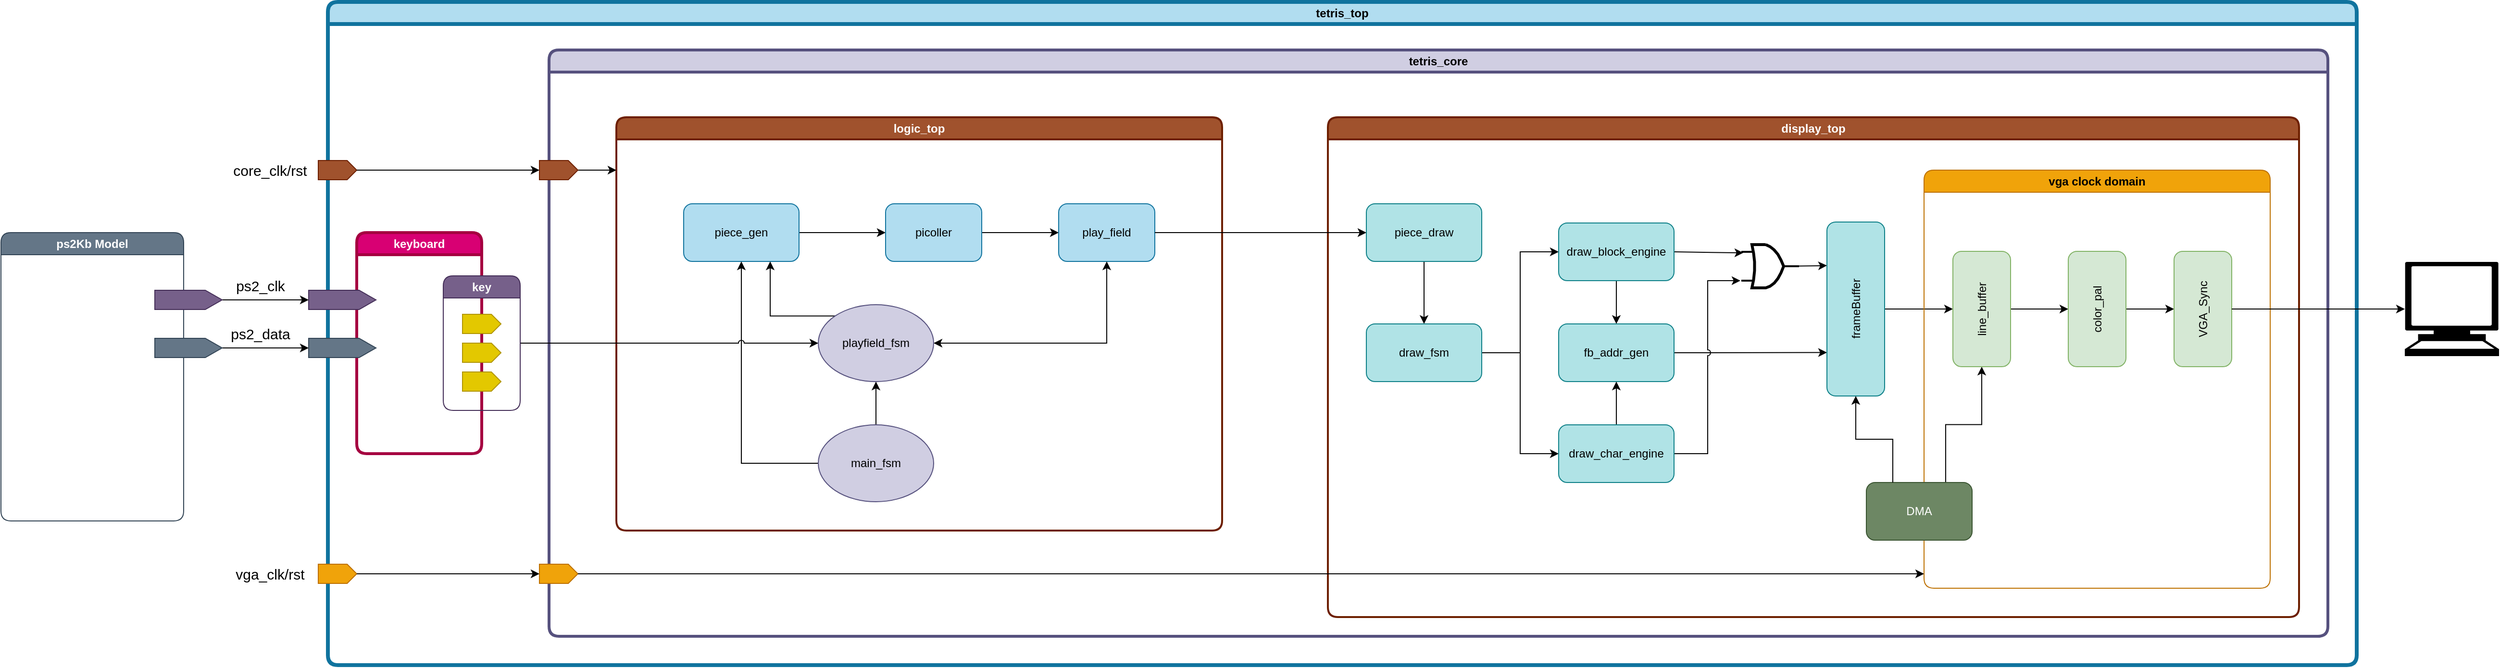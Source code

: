 <mxfile version="20.8.16" type="device"><diagram name="Page-1" id="f-NxKwMK7kFXvLGZDArK"><mxGraphModel dx="3348" dy="1694" grid="1" gridSize="10" guides="1" tooltips="1" connect="1" arrows="1" fold="1" page="1" pageScale="1" pageWidth="3300" pageHeight="4681" math="0" shadow="0"><root><mxCell id="0"/><mxCell id="1" parent="0"/><mxCell id="CYZlPZl0jLt8nPw6s7vU-1" value="tetris_top" style="swimlane;whiteSpace=wrap;html=1;fillColor=#b1ddf0;strokeColor=#10739e;rounded=1;strokeWidth=4;" parent="1" vertex="1"><mxGeometry x="580" y="360" width="2110" height="690" as="geometry"/></mxCell><mxCell id="CYZlPZl0jLt8nPw6s7vU-8" value="tetris_core" style="swimlane;whiteSpace=wrap;html=1;fillColor=#d0cee2;strokeColor=#56517e;rounded=1;strokeWidth=3;" parent="CYZlPZl0jLt8nPw6s7vU-1" vertex="1"><mxGeometry x="230" y="50" width="1850" height="610" as="geometry"/></mxCell><mxCell id="CYZlPZl0jLt8nPw6s7vU-25" value="logic_top" style="swimlane;whiteSpace=wrap;html=1;fillColor=#a0522d;strokeColor=#6D1F00;fontColor=#ffffff;rounded=1;strokeWidth=2;" parent="CYZlPZl0jLt8nPw6s7vU-8" vertex="1"><mxGeometry x="70" y="70" width="630" height="430" as="geometry"/></mxCell><mxCell id="S7hOH7NKU3AKGOCLY_2Q-16" style="edgeStyle=orthogonalEdgeStyle;rounded=0;orthogonalLoop=1;jettySize=auto;html=1;endArrow=classic;endFill=1;" edge="1" parent="CYZlPZl0jLt8nPw6s7vU-25" source="S7hOH7NKU3AKGOCLY_2Q-1" target="S7hOH7NKU3AKGOCLY_2Q-4"><mxGeometry relative="1" as="geometry"/></mxCell><mxCell id="S7hOH7NKU3AKGOCLY_2Q-1" value="piece_gen" style="rounded=1;whiteSpace=wrap;html=1;fillColor=#b1ddf0;strokeColor=#10739e;" vertex="1" parent="CYZlPZl0jLt8nPw6s7vU-25"><mxGeometry x="70" y="90" width="120" height="60" as="geometry"/></mxCell><mxCell id="S7hOH7NKU3AKGOCLY_2Q-17" style="edgeStyle=orthogonalEdgeStyle;rounded=0;orthogonalLoop=1;jettySize=auto;html=1;endArrow=classic;endFill=1;" edge="1" parent="CYZlPZl0jLt8nPw6s7vU-25" source="S7hOH7NKU3AKGOCLY_2Q-4" target="S7hOH7NKU3AKGOCLY_2Q-5"><mxGeometry relative="1" as="geometry"/></mxCell><mxCell id="S7hOH7NKU3AKGOCLY_2Q-4" value="picoller" style="rounded=1;whiteSpace=wrap;html=1;fillColor=#b1ddf0;strokeColor=#10739e;" vertex="1" parent="CYZlPZl0jLt8nPw6s7vU-25"><mxGeometry x="280" y="90" width="100" height="60" as="geometry"/></mxCell><mxCell id="S7hOH7NKU3AKGOCLY_2Q-5" value="play_field" style="rounded=1;whiteSpace=wrap;html=1;fillColor=#b1ddf0;strokeColor=#10739e;" vertex="1" parent="CYZlPZl0jLt8nPw6s7vU-25"><mxGeometry x="460" y="90" width="100" height="60" as="geometry"/></mxCell><mxCell id="S7hOH7NKU3AKGOCLY_2Q-13" style="edgeStyle=orthogonalEdgeStyle;rounded=0;orthogonalLoop=1;jettySize=auto;html=1;endArrow=classic;endFill=1;" edge="1" parent="CYZlPZl0jLt8nPw6s7vU-25" source="S7hOH7NKU3AKGOCLY_2Q-11" target="S7hOH7NKU3AKGOCLY_2Q-12"><mxGeometry relative="1" as="geometry"/></mxCell><mxCell id="S7hOH7NKU3AKGOCLY_2Q-20" style="edgeStyle=orthogonalEdgeStyle;rounded=0;orthogonalLoop=1;jettySize=auto;html=1;entryX=0.5;entryY=1;entryDx=0;entryDy=0;endArrow=classic;endFill=1;jumpStyle=arc;" edge="1" parent="CYZlPZl0jLt8nPw6s7vU-25" source="S7hOH7NKU3AKGOCLY_2Q-11" target="S7hOH7NKU3AKGOCLY_2Q-1"><mxGeometry relative="1" as="geometry"/></mxCell><mxCell id="S7hOH7NKU3AKGOCLY_2Q-11" value="main_fsm" style="ellipse;whiteSpace=wrap;html=1;fillColor=#d0cee2;strokeColor=#56517e;" vertex="1" parent="CYZlPZl0jLt8nPw6s7vU-25"><mxGeometry x="210" y="320" width="120" height="80" as="geometry"/></mxCell><mxCell id="S7hOH7NKU3AKGOCLY_2Q-18" style="edgeStyle=orthogonalEdgeStyle;rounded=0;orthogonalLoop=1;jettySize=auto;html=1;entryX=0.5;entryY=1;entryDx=0;entryDy=0;endArrow=classic;endFill=1;exitX=1;exitY=0.5;exitDx=0;exitDy=0;startArrow=classic;startFill=1;" edge="1" parent="CYZlPZl0jLt8nPw6s7vU-25" source="S7hOH7NKU3AKGOCLY_2Q-12" target="S7hOH7NKU3AKGOCLY_2Q-5"><mxGeometry relative="1" as="geometry"/></mxCell><mxCell id="S7hOH7NKU3AKGOCLY_2Q-21" style="edgeStyle=orthogonalEdgeStyle;rounded=0;jumpStyle=arc;orthogonalLoop=1;jettySize=auto;html=1;exitX=0;exitY=0;exitDx=0;exitDy=0;entryX=0.75;entryY=1;entryDx=0;entryDy=0;endArrow=classic;endFill=1;" edge="1" parent="CYZlPZl0jLt8nPw6s7vU-25" source="S7hOH7NKU3AKGOCLY_2Q-12" target="S7hOH7NKU3AKGOCLY_2Q-1"><mxGeometry relative="1" as="geometry"/></mxCell><mxCell id="S7hOH7NKU3AKGOCLY_2Q-12" value="playfield_fsm" style="ellipse;whiteSpace=wrap;html=1;fillColor=#d0cee2;strokeColor=#56517e;" vertex="1" parent="CYZlPZl0jLt8nPw6s7vU-25"><mxGeometry x="210" y="195" width="120" height="80" as="geometry"/></mxCell><mxCell id="CYZlPZl0jLt8nPw6s7vU-4" value="&lt;div style=&quot;font-size: 1px&quot;&gt;&lt;font style=&quot;font-size:8.47px;font-family:Times New Roman;color:#000000;direction:ltr;letter-spacing:0px;line-height:120%;opacity:1&quot;&gt;&lt;br/&gt;&lt;/font&gt;&lt;/div&gt;" style="verticalAlign=middle;align=center;vsdxID=5;fillColor=#a0522d;shape=stencil(UzV2Ls5ILEhVNTIoLinKz04tz0wpyVA1dlE1MsrMy0gtyiwBslSNXVWNndPyi1LTi/JL81Ig/IJEkEoQKze/DGRCBUSfAUiHkUElhGcK4bpBVOZk5uFUiUehuSmxKg0NiLcezVSYViKcSoJSVAcAGYhgS8vMyYGEOrI8ejADhSBRZOwKAA==);strokeColor=#6D1F00;spacingTop=-2;spacingBottom=-2;spacingLeft=-2;spacingRight=-2;points=[[0,0.5,0],[1,0.5,0]];labelBackgroundColor=none;rounded=0;html=1;whiteSpace=wrap;fontColor=#ffffff;" parent="CYZlPZl0jLt8nPw6s7vU-8" vertex="1"><mxGeometry x="-240" y="115" width="40" height="20" as="geometry"/></mxCell><mxCell id="CYZlPZl0jLt8nPw6s7vU-5" value="&lt;font style=&quot;font-size: 15px;&quot;&gt;core_clk/rst&lt;/font&gt;" style="text;html=1;strokeColor=none;fillColor=none;align=center;verticalAlign=middle;whiteSpace=wrap;rounded=0;" parent="CYZlPZl0jLt8nPw6s7vU-8" vertex="1"><mxGeometry x="-330" y="110" width="80" height="30" as="geometry"/></mxCell><mxCell id="CYZlPZl0jLt8nPw6s7vU-38" style="edgeStyle=orthogonalEdgeStyle;rounded=0;orthogonalLoop=1;jettySize=auto;html=1;fontSize=15;" parent="CYZlPZl0jLt8nPw6s7vU-8" source="CYZlPZl0jLt8nPw6s7vU-17" edge="1"><mxGeometry relative="1" as="geometry"><mxPoint x="70" y="125" as="targetPoint"/></mxGeometry></mxCell><mxCell id="CYZlPZl0jLt8nPw6s7vU-17" value="&lt;div style=&quot;font-size: 1px&quot;&gt;&lt;font style=&quot;font-size:8.47px;font-family:Times New Roman;color:#000000;direction:ltr;letter-spacing:0px;line-height:120%;opacity:1&quot;&gt;&lt;br/&gt;&lt;/font&gt;&lt;/div&gt;" style="verticalAlign=middle;align=center;vsdxID=5;fillColor=#a0522d;shape=stencil(UzV2Ls5ILEhVNTIoLinKz04tz0wpyVA1dlE1MsrMy0gtyiwBslSNXVWNndPyi1LTi/JL81Ig/IJEkEoQKze/DGRCBUSfAUiHkUElhGcK4bpBVOZk5uFUiUehuSmxKg0NiLcezVSYViKcSoJSVAcAGYhgS8vMyYGEOrI8ejADhSBRZOwKAA==);strokeColor=#6D1F00;spacingTop=-2;spacingBottom=-2;spacingLeft=-2;spacingRight=-2;points=[[0,0.5,0],[1,0.5,0]];labelBackgroundColor=none;rounded=0;html=1;whiteSpace=wrap;fontColor=#ffffff;" parent="CYZlPZl0jLt8nPw6s7vU-8" vertex="1"><mxGeometry x="-10" y="115" width="40" height="20" as="geometry"/></mxCell><mxCell id="CYZlPZl0jLt8nPw6s7vU-20" style="edgeStyle=orthogonalEdgeStyle;rounded=0;orthogonalLoop=1;jettySize=auto;html=1;fontSize=15;" parent="CYZlPZl0jLt8nPw6s7vU-8" source="CYZlPZl0jLt8nPw6s7vU-4" target="CYZlPZl0jLt8nPw6s7vU-17" edge="1"><mxGeometry relative="1" as="geometry"/></mxCell><mxCell id="CYZlPZl0jLt8nPw6s7vU-27" value="display_top" style="swimlane;whiteSpace=wrap;html=1;fillColor=#a0522d;strokeColor=#6D1F00;rounded=1;strokeWidth=2;fontColor=#ffffff;" parent="CYZlPZl0jLt8nPw6s7vU-8" vertex="1"><mxGeometry x="810" y="70" width="1010" height="520" as="geometry"/></mxCell><mxCell id="S7hOH7NKU3AKGOCLY_2Q-61" style="edgeStyle=orthogonalEdgeStyle;rounded=0;jumpStyle=arc;orthogonalLoop=1;jettySize=auto;html=1;entryX=0.5;entryY=0;entryDx=0;entryDy=0;endArrow=classic;endFill=1;" edge="1" parent="CYZlPZl0jLt8nPw6s7vU-27" source="S7hOH7NKU3AKGOCLY_2Q-55" target="S7hOH7NKU3AKGOCLY_2Q-56"><mxGeometry relative="1" as="geometry"/></mxCell><mxCell id="S7hOH7NKU3AKGOCLY_2Q-55" value="piece_draw" style="rounded=1;whiteSpace=wrap;html=1;fillColor=#b0e3e6;strokeColor=#0e8088;" vertex="1" parent="CYZlPZl0jLt8nPw6s7vU-27"><mxGeometry x="40" y="90" width="120" height="60" as="geometry"/></mxCell><mxCell id="S7hOH7NKU3AKGOCLY_2Q-63" style="edgeStyle=orthogonalEdgeStyle;rounded=0;jumpStyle=arc;orthogonalLoop=1;jettySize=auto;html=1;entryX=0;entryY=0.5;entryDx=0;entryDy=0;endArrow=classic;endFill=1;" edge="1" parent="CYZlPZl0jLt8nPw6s7vU-27" source="S7hOH7NKU3AKGOCLY_2Q-56" target="S7hOH7NKU3AKGOCLY_2Q-59"><mxGeometry relative="1" as="geometry"/></mxCell><mxCell id="S7hOH7NKU3AKGOCLY_2Q-64" style="edgeStyle=orthogonalEdgeStyle;rounded=0;jumpStyle=arc;orthogonalLoop=1;jettySize=auto;html=1;entryX=0;entryY=0.5;entryDx=0;entryDy=0;endArrow=classic;endFill=1;" edge="1" parent="CYZlPZl0jLt8nPw6s7vU-27" source="S7hOH7NKU3AKGOCLY_2Q-56" target="S7hOH7NKU3AKGOCLY_2Q-57"><mxGeometry relative="1" as="geometry"/></mxCell><mxCell id="S7hOH7NKU3AKGOCLY_2Q-56" value="draw_fsm" style="rounded=1;whiteSpace=wrap;html=1;fillColor=#b0e3e6;strokeColor=#0e8088;" vertex="1" parent="CYZlPZl0jLt8nPw6s7vU-27"><mxGeometry x="40" y="215" width="120" height="60" as="geometry"/></mxCell><mxCell id="S7hOH7NKU3AKGOCLY_2Q-65" style="edgeStyle=orthogonalEdgeStyle;rounded=0;jumpStyle=arc;orthogonalLoop=1;jettySize=auto;html=1;entryX=0.5;entryY=0;entryDx=0;entryDy=0;endArrow=classic;endFill=1;" edge="1" parent="CYZlPZl0jLt8nPw6s7vU-27" source="S7hOH7NKU3AKGOCLY_2Q-59" target="S7hOH7NKU3AKGOCLY_2Q-58"><mxGeometry relative="1" as="geometry"/></mxCell><mxCell id="S7hOH7NKU3AKGOCLY_2Q-75" style="edgeStyle=orthogonalEdgeStyle;rounded=0;jumpStyle=arc;orthogonalLoop=1;jettySize=auto;html=1;entryX=0.033;entryY=0.267;entryDx=0;entryDy=0;entryPerimeter=0;endArrow=classic;endFill=1;" edge="1" parent="CYZlPZl0jLt8nPw6s7vU-27" source="S7hOH7NKU3AKGOCLY_2Q-59" target="S7hOH7NKU3AKGOCLY_2Q-69"><mxGeometry relative="1" as="geometry"/></mxCell><mxCell id="S7hOH7NKU3AKGOCLY_2Q-59" value="draw_block_engine" style="rounded=1;whiteSpace=wrap;html=1;fillColor=#b0e3e6;strokeColor=#0e8088;" vertex="1" parent="CYZlPZl0jLt8nPw6s7vU-27"><mxGeometry x="240" y="110" width="120" height="60" as="geometry"/></mxCell><mxCell id="S7hOH7NKU3AKGOCLY_2Q-79" style="edgeStyle=orthogonalEdgeStyle;rounded=0;jumpStyle=arc;orthogonalLoop=1;jettySize=auto;html=1;entryX=0.25;entryY=0;entryDx=0;entryDy=0;endArrow=classic;endFill=1;" edge="1" parent="CYZlPZl0jLt8nPw6s7vU-27" source="S7hOH7NKU3AKGOCLY_2Q-58" target="S7hOH7NKU3AKGOCLY_2Q-60"><mxGeometry relative="1" as="geometry"/></mxCell><mxCell id="S7hOH7NKU3AKGOCLY_2Q-58" value="fb_addr_gen" style="rounded=1;whiteSpace=wrap;html=1;fillColor=#b0e3e6;strokeColor=#0e8088;" vertex="1" parent="CYZlPZl0jLt8nPw6s7vU-27"><mxGeometry x="240" y="215" width="120" height="60" as="geometry"/></mxCell><mxCell id="S7hOH7NKU3AKGOCLY_2Q-66" style="edgeStyle=orthogonalEdgeStyle;rounded=0;jumpStyle=arc;orthogonalLoop=1;jettySize=auto;html=1;entryX=0.5;entryY=1;entryDx=0;entryDy=0;endArrow=classic;endFill=1;" edge="1" parent="CYZlPZl0jLt8nPw6s7vU-27" source="S7hOH7NKU3AKGOCLY_2Q-57" target="S7hOH7NKU3AKGOCLY_2Q-58"><mxGeometry relative="1" as="geometry"/></mxCell><mxCell id="S7hOH7NKU3AKGOCLY_2Q-76" style="edgeStyle=orthogonalEdgeStyle;rounded=0;jumpStyle=arc;orthogonalLoop=1;jettySize=auto;html=1;entryX=-0.017;entryY=0.75;entryDx=0;entryDy=0;entryPerimeter=0;endArrow=classic;endFill=1;" edge="1" parent="CYZlPZl0jLt8nPw6s7vU-27" source="S7hOH7NKU3AKGOCLY_2Q-57" target="S7hOH7NKU3AKGOCLY_2Q-69"><mxGeometry relative="1" as="geometry"/></mxCell><mxCell id="S7hOH7NKU3AKGOCLY_2Q-57" value="draw_char_engine" style="rounded=1;whiteSpace=wrap;html=1;fillColor=#b0e3e6;strokeColor=#0e8088;" vertex="1" parent="CYZlPZl0jLt8nPw6s7vU-27"><mxGeometry x="240" y="320" width="120" height="60" as="geometry"/></mxCell><mxCell id="S7hOH7NKU3AKGOCLY_2Q-69" style="vsdxID=5;fillColor=none;gradientColor=none;strokeColor=none;points=[];labelBackgroundColor=none;rounded=0;html=1;whiteSpace=wrap;" vertex="1" parent="CYZlPZl0jLt8nPw6s7vU-27"><mxGeometry x="430" y="125" width="60" height="60" as="geometry"/></mxCell><mxCell id="S7hOH7NKU3AKGOCLY_2Q-70" style="vsdxID=6;fillColor=none;gradientColor=none;shape=stencil(dU9bDoAgDDvN/pEdQfEeJKIsKhjE1+2FLEZi4l+7tlsHWK9WLwakWGPwozmoixawASnJWRMoJgSoAOveBzMEv7mO+aKzM6PZ73nDyTmRE1JczCrBvGXrRK6wPuKPOYH3CPcrtW+hNOJnUN0=);strokeColor=#000000;strokeWidth=2;points=[];labelBackgroundColor=none;rounded=0;html=1;whiteSpace=wrap;" vertex="1" parent="S7hOH7NKU3AKGOCLY_2Q-69"><mxGeometry x="44" y="28.5" width="15" height="1.5" as="geometry"/></mxCell><mxCell id="S7hOH7NKU3AKGOCLY_2Q-71" style="vsdxID=7;fillColor=none;gradientColor=none;shape=stencil(lZNNUsMwDIVP4+0bS4r/1qXcozMNJAMknTRAe3sSPIGaYBN2svw9W7L8lOzOzeFUK9bnceif6vf2ODZK7hRz2zX10I5TpGSvZPfQD/Xj0L92x7g+HWZyjl76t/mES9RVAkuzivU1ZvTn6j7Cz213AxsHqhK4guM8bwMCJzwx2OYFnhBMImCGrfKCQHCSCMTAm7yAtE5wU2h3fbg10OE/5TsPyfNOw/qE937JbBxAsODCDevxLg/wK663o2YZ5FfpBCpU4sEufUsNKbS64iXAFv7aqh4K8LS11UKjfzhkCr69FW15u/fTh1Mqelj2Hw==);strokeColor=#000000;strokeWidth=3;points=[];labelBackgroundColor=none;rounded=0;html=1;whiteSpace=wrap;" vertex="1" parent="S7hOH7NKU3AKGOCLY_2Q-69"><mxGeometry x="11" y="7.5" width="33" height="45" as="geometry"/></mxCell><mxCell id="S7hOH7NKU3AKGOCLY_2Q-72" style="vsdxID=8;edgeStyle=none;startArrow=none;endArrow=none;startSize=5;endSize=5;strokeWidth=2;strokeColor=#000000;spacingTop=-3;spacingBottom=-3;spacingLeft=-3;spacingRight=-3;verticalAlign=middle;html=1;labelBackgroundColor=none;rounded=0;jumpStyle=arc;" edge="1" parent="S7hOH7NKU3AKGOCLY_2Q-69"><mxGeometry relative="1" as="geometry"><Array as="points"/><mxPoint x="12" y="15" as="sourcePoint"/><mxPoint y="15" as="targetPoint"/></mxGeometry></mxCell><mxCell id="S7hOH7NKU3AKGOCLY_2Q-73" style="vsdxID=9;edgeStyle=none;startArrow=none;endArrow=none;startSize=5;endSize=5;strokeWidth=2;strokeColor=#000000;spacingTop=-3;spacingBottom=-3;spacingLeft=-3;spacingRight=-3;verticalAlign=middle;html=1;labelBackgroundColor=none;rounded=0;jumpStyle=arc;" edge="1" parent="S7hOH7NKU3AKGOCLY_2Q-69"><mxGeometry relative="1" as="geometry"><Array as="points"/><mxPoint x="12" y="45" as="sourcePoint"/><mxPoint y="45" as="targetPoint"/></mxGeometry></mxCell><mxCell id="S7hOH7NKU3AKGOCLY_2Q-74" style="vsdxID=10;edgeStyle=none;startArrow=none;endArrow=none;startSize=5;endSize=5;strokeWidth=2;strokeColor=#000000;spacingTop=-3;spacingBottom=-3;spacingLeft=-3;spacingRight=-3;verticalAlign=middle;html=1;labelBackgroundColor=none;rounded=0;jumpStyle=arc;" edge="1" parent="S7hOH7NKU3AKGOCLY_2Q-69"><mxGeometry relative="1" as="geometry"><Array as="points"/><mxPoint x="44" y="30" as="sourcePoint"/><mxPoint x="60" y="30" as="targetPoint"/></mxGeometry></mxCell><mxCell id="S7hOH7NKU3AKGOCLY_2Q-83" style="edgeStyle=orthogonalEdgeStyle;rounded=0;jumpStyle=arc;orthogonalLoop=1;jettySize=auto;html=1;entryX=0.5;entryY=0;entryDx=0;entryDy=0;endArrow=classic;endFill=1;" edge="1" parent="CYZlPZl0jLt8nPw6s7vU-27" source="S7hOH7NKU3AKGOCLY_2Q-60" target="S7hOH7NKU3AKGOCLY_2Q-80"><mxGeometry relative="1" as="geometry"/></mxCell><mxCell id="S7hOH7NKU3AKGOCLY_2Q-60" value="frameBuffer" style="rounded=1;whiteSpace=wrap;html=1;rotation=-90;fillColor=#b0e3e6;strokeColor=#0e8088;" vertex="1" parent="CYZlPZl0jLt8nPw6s7vU-27"><mxGeometry x="458.5" y="169.5" width="181" height="60" as="geometry"/></mxCell><mxCell id="S7hOH7NKU3AKGOCLY_2Q-77" style="edgeStyle=orthogonalEdgeStyle;rounded=0;jumpStyle=arc;orthogonalLoop=1;jettySize=auto;html=1;entryX=0.75;entryY=0;entryDx=0;entryDy=0;endArrow=classic;endFill=1;" edge="1" parent="CYZlPZl0jLt8nPw6s7vU-27" source="S7hOH7NKU3AKGOCLY_2Q-71" target="S7hOH7NKU3AKGOCLY_2Q-60"><mxGeometry relative="1" as="geometry"/></mxCell><mxCell id="S7hOH7NKU3AKGOCLY_2Q-54" value="vga clock domain" style="swimlane;whiteSpace=wrap;html=1;rounded=1;fillColor=#f0a30a;fontColor=#000000;strokeColor=#BD7000;" vertex="1" parent="CYZlPZl0jLt8nPw6s7vU-27"><mxGeometry x="620" y="55" width="360" height="435" as="geometry"/></mxCell><mxCell id="S7hOH7NKU3AKGOCLY_2Q-86" style="edgeStyle=orthogonalEdgeStyle;rounded=0;jumpStyle=arc;orthogonalLoop=1;jettySize=auto;html=1;exitX=0.75;exitY=0;exitDx=0;exitDy=0;entryX=0;entryY=0.5;entryDx=0;entryDy=0;endArrow=classic;endFill=1;" edge="1" parent="S7hOH7NKU3AKGOCLY_2Q-54" source="S7hOH7NKU3AKGOCLY_2Q-82" target="S7hOH7NKU3AKGOCLY_2Q-80"><mxGeometry relative="1" as="geometry"/></mxCell><mxCell id="S7hOH7NKU3AKGOCLY_2Q-82" value="DMA" style="rounded=1;whiteSpace=wrap;html=1;fillColor=#6d8764;fontColor=#ffffff;strokeColor=#3A5431;" vertex="1" parent="S7hOH7NKU3AKGOCLY_2Q-54"><mxGeometry x="-60" y="325" width="110" height="60" as="geometry"/></mxCell><mxCell id="S7hOH7NKU3AKGOCLY_2Q-89" style="edgeStyle=orthogonalEdgeStyle;rounded=0;jumpStyle=arc;orthogonalLoop=1;jettySize=auto;html=1;entryX=0.5;entryY=0;entryDx=0;entryDy=0;endArrow=classic;endFill=1;" edge="1" parent="S7hOH7NKU3AKGOCLY_2Q-54" source="S7hOH7NKU3AKGOCLY_2Q-80" target="S7hOH7NKU3AKGOCLY_2Q-84"><mxGeometry relative="1" as="geometry"/></mxCell><mxCell id="S7hOH7NKU3AKGOCLY_2Q-80" value="line_buffer" style="rounded=1;whiteSpace=wrap;html=1;rotation=-90;fillColor=#d5e8d4;strokeColor=#82b366;" vertex="1" parent="S7hOH7NKU3AKGOCLY_2Q-54"><mxGeometry y="114.5" width="120" height="60" as="geometry"/></mxCell><mxCell id="S7hOH7NKU3AKGOCLY_2Q-90" style="edgeStyle=orthogonalEdgeStyle;rounded=0;jumpStyle=arc;orthogonalLoop=1;jettySize=auto;html=1;entryX=0.5;entryY=0;entryDx=0;entryDy=0;endArrow=classic;endFill=1;" edge="1" parent="S7hOH7NKU3AKGOCLY_2Q-54" source="S7hOH7NKU3AKGOCLY_2Q-84" target="S7hOH7NKU3AKGOCLY_2Q-87"><mxGeometry relative="1" as="geometry"/></mxCell><mxCell id="S7hOH7NKU3AKGOCLY_2Q-84" value="color_pal" style="rounded=1;whiteSpace=wrap;html=1;rotation=-90;fillColor=#d5e8d4;strokeColor=#82b366;" vertex="1" parent="S7hOH7NKU3AKGOCLY_2Q-54"><mxGeometry x="120" y="114.5" width="120" height="60" as="geometry"/></mxCell><mxCell id="S7hOH7NKU3AKGOCLY_2Q-87" value="VGA_Sync" style="rounded=1;whiteSpace=wrap;html=1;rotation=-90;fillColor=#d5e8d4;strokeColor=#82b366;" vertex="1" parent="S7hOH7NKU3AKGOCLY_2Q-54"><mxGeometry x="230" y="114.5" width="120" height="60" as="geometry"/></mxCell><mxCell id="S7hOH7NKU3AKGOCLY_2Q-85" style="edgeStyle=orthogonalEdgeStyle;rounded=0;jumpStyle=arc;orthogonalLoop=1;jettySize=auto;html=1;exitX=0.25;exitY=0;exitDx=0;exitDy=0;entryX=0;entryY=0.5;entryDx=0;entryDy=0;endArrow=classic;endFill=1;" edge="1" parent="CYZlPZl0jLt8nPw6s7vU-27" source="S7hOH7NKU3AKGOCLY_2Q-82" target="S7hOH7NKU3AKGOCLY_2Q-60"><mxGeometry relative="1" as="geometry"/></mxCell><mxCell id="CYZlPZl0jLt8nPw6s7vU-29" value="&lt;div style=&quot;font-size: 1px&quot;&gt;&lt;font style=&quot;font-size:8.47px;font-family:Times New Roman;color:#000000;direction:ltr;letter-spacing:0px;line-height:120%;opacity:1&quot;&gt;&lt;br/&gt;&lt;/font&gt;&lt;/div&gt;" style="verticalAlign=middle;align=center;vsdxID=5;fillColor=#f0a30a;shape=stencil(UzV2Ls5ILEhVNTIoLinKz04tz0wpyVA1dlE1MsrMy0gtyiwBslSNXVWNndPyi1LTi/JL81Ig/IJEkEoQKze/DGRCBUSfAUiHkUElhGcK4bpBVOZk5uFUiUehuSmxKg0NiLcezVSYViKcSoJSVAcAGYhgS8vMyYGEOrI8ejADhSBRZOwKAA==);strokeColor=#BD7000;spacingTop=-2;spacingBottom=-2;spacingLeft=-2;spacingRight=-2;points=[[0,0.5,0],[1,0.5,0]];labelBackgroundColor=none;rounded=0;html=1;whiteSpace=wrap;fontColor=#000000;" parent="CYZlPZl0jLt8nPw6s7vU-8" vertex="1"><mxGeometry x="-240" y="535" width="40" height="20" as="geometry"/></mxCell><mxCell id="CYZlPZl0jLt8nPw6s7vU-30" value="&lt;font style=&quot;font-size: 15px;&quot;&gt;vga_clk/rst&lt;/font&gt;" style="text;html=1;strokeColor=none;fillColor=none;align=center;verticalAlign=middle;whiteSpace=wrap;rounded=0;" parent="CYZlPZl0jLt8nPw6s7vU-8" vertex="1"><mxGeometry x="-330" y="530" width="80" height="30" as="geometry"/></mxCell><mxCell id="CYZlPZl0jLt8nPw6s7vU-33" value="&lt;div style=&quot;font-size: 1px&quot;&gt;&lt;font style=&quot;font-size:8.47px;font-family:Times New Roman;color:#000000;direction:ltr;letter-spacing:0px;line-height:120%;opacity:1&quot;&gt;&lt;br/&gt;&lt;/font&gt;&lt;/div&gt;" style="verticalAlign=middle;align=center;vsdxID=5;fillColor=#f0a30a;shape=stencil(UzV2Ls5ILEhVNTIoLinKz04tz0wpyVA1dlE1MsrMy0gtyiwBslSNXVWNndPyi1LTi/JL81Ig/IJEkEoQKze/DGRCBUSfAUiHkUElhGcK4bpBVOZk5uFUiUehuSmxKg0NiLcezVSYViKcSoJSVAcAGYhgS8vMyYGEOrI8ejADhSBRZOwKAA==);strokeColor=#BD7000;spacingTop=-2;spacingBottom=-2;spacingLeft=-2;spacingRight=-2;points=[[0,0.5,0],[1,0.5,0]];labelBackgroundColor=none;rounded=0;html=1;whiteSpace=wrap;fontColor=#000000;" parent="CYZlPZl0jLt8nPw6s7vU-8" vertex="1"><mxGeometry x="-10" y="535" width="40" height="20" as="geometry"/></mxCell><mxCell id="CYZlPZl0jLt8nPw6s7vU-34" style="edgeStyle=orthogonalEdgeStyle;rounded=0;orthogonalLoop=1;jettySize=auto;html=1;fontSize=15;" parent="CYZlPZl0jLt8nPw6s7vU-8" source="CYZlPZl0jLt8nPw6s7vU-29" target="CYZlPZl0jLt8nPw6s7vU-33" edge="1"><mxGeometry relative="1" as="geometry"/></mxCell><mxCell id="S7hOH7NKU3AKGOCLY_2Q-62" style="edgeStyle=orthogonalEdgeStyle;rounded=0;jumpStyle=arc;orthogonalLoop=1;jettySize=auto;html=1;entryX=0;entryY=0.5;entryDx=0;entryDy=0;endArrow=classic;endFill=1;" edge="1" parent="CYZlPZl0jLt8nPw6s7vU-8" source="S7hOH7NKU3AKGOCLY_2Q-5" target="S7hOH7NKU3AKGOCLY_2Q-55"><mxGeometry relative="1" as="geometry"/></mxCell><mxCell id="CYZlPZl0jLt8nPw6s7vU-11" value="keyboard" style="swimlane;whiteSpace=wrap;html=1;fillColor=#d80073;strokeColor=#A50040;rounded=1;strokeWidth=3;fontColor=#ffffff;" parent="CYZlPZl0jLt8nPw6s7vU-1" vertex="1"><mxGeometry x="30" y="240" width="130" height="230" as="geometry"/></mxCell><mxCell id="CYZlPZl0jLt8nPw6s7vU-12" value="&lt;div style=&quot;font-size: 1px&quot;&gt;&lt;font style=&quot;font-size:8.47px;font-family:Times New Roman;color:#000000;direction:ltr;letter-spacing:0px;line-height:120%;opacity:1&quot;&gt;&lt;br/&gt;&lt;/font&gt;&lt;/div&gt;" style="verticalAlign=middle;align=center;vsdxID=5;fillColor=#76608a;shape=stencil(UzV2Ls5ILEhVNTIoLinKz04tz0wpyVA1dlE1MsrMy0gtyiwBslSNXVWNndPyi1LTi/JL81Ig/IJEkEoQKze/DGRCBUSfAUiHkUElhGcK4bpBVOZk5uFUiUehuSmxKg0NiLcezVSYViKcSoJSVAcAGYhgS8vMyYGEOrI8ejADhSBRZOwKAA==);strokeColor=#432D57;spacingTop=-2;spacingBottom=-2;spacingLeft=-2;spacingRight=-2;points=[[0,0.5,0],[1,0.5,0]];labelBackgroundColor=none;rounded=0;html=1;whiteSpace=wrap;fontColor=#ffffff;" parent="CYZlPZl0jLt8nPw6s7vU-1" vertex="1"><mxGeometry x="-20" y="300" width="70" height="20" as="geometry"/></mxCell><mxCell id="CYZlPZl0jLt8nPw6s7vU-14" value="&lt;div style=&quot;font-size: 1px&quot;&gt;&lt;font style=&quot;font-size:8.47px;font-family:Times New Roman;color:#000000;direction:ltr;letter-spacing:0px;line-height:120%;opacity:1&quot;&gt;&lt;br/&gt;&lt;/font&gt;&lt;/div&gt;" style="verticalAlign=middle;align=center;vsdxID=5;fillColor=#647687;shape=stencil(UzV2Ls5ILEhVNTIoLinKz04tz0wpyVA1dlE1MsrMy0gtyiwBslSNXVWNndPyi1LTi/JL81Ig/IJEkEoQKze/DGRCBUSfAUiHkUElhGcK4bpBVOZk5uFUiUehuSmxKg0NiLcezVSYViKcSoJSVAcAGYhgS8vMyYGEOrI8ejADhSBRZOwKAA==);strokeColor=#314354;spacingTop=-2;spacingBottom=-2;spacingLeft=-2;spacingRight=-2;points=[[0,0.5,0],[1,0.5,0]];labelBackgroundColor=none;rounded=0;html=1;whiteSpace=wrap;fontColor=#ffffff;" parent="CYZlPZl0jLt8nPw6s7vU-1" vertex="1"><mxGeometry x="-20" y="350" width="70" height="20" as="geometry"/></mxCell><mxCell id="S7hOH7NKU3AKGOCLY_2Q-19" style="edgeStyle=orthogonalEdgeStyle;rounded=0;orthogonalLoop=1;jettySize=auto;html=1;endArrow=classic;endFill=1;jumpStyle=arc;" edge="1" parent="CYZlPZl0jLt8nPw6s7vU-1" source="CYZlPZl0jLt8nPw6s7vU-21" target="S7hOH7NKU3AKGOCLY_2Q-12"><mxGeometry relative="1" as="geometry"/></mxCell><mxCell id="CYZlPZl0jLt8nPw6s7vU-21" value="key" style="swimlane;whiteSpace=wrap;html=1;fillColor=#76608a;strokeColor=#432D57;rounded=1;fontColor=#ffffff;shadow=0;" parent="CYZlPZl0jLt8nPw6s7vU-1" vertex="1"><mxGeometry x="120" y="285" width="80" height="140" as="geometry"/></mxCell><mxCell id="CYZlPZl0jLt8nPw6s7vU-22" value="&lt;div style=&quot;font-size: 1px&quot;&gt;&lt;font style=&quot;font-size:8.47px;font-family:Times New Roman;color:#000000;direction:ltr;letter-spacing:0px;line-height:120%;opacity:1&quot;&gt;&lt;br/&gt;&lt;/font&gt;&lt;/div&gt;" style="verticalAlign=middle;align=center;vsdxID=5;fillColor=#e3c800;shape=stencil(UzV2Ls5ILEhVNTIoLinKz04tz0wpyVA1dlE1MsrMy0gtyiwBslSNXVWNndPyi1LTi/JL81Ig/IJEkEoQKze/DGRCBUSfAUiHkUElhGcK4bpBVOZk5uFUiUehuSmxKg0NiLcezVSYViKcSoJSVAcAGYhgS8vMyYGEOrI8ejADhSBRZOwKAA==);strokeColor=#B09500;spacingTop=-2;spacingBottom=-2;spacingLeft=-2;spacingRight=-2;points=[[0,0.5,0],[1,0.5,0]];labelBackgroundColor=none;rounded=0;html=1;whiteSpace=wrap;fontColor=#000000;" parent="CYZlPZl0jLt8nPw6s7vU-21" vertex="1"><mxGeometry x="20" y="40" width="40" height="20" as="geometry"/></mxCell><mxCell id="CYZlPZl0jLt8nPw6s7vU-23" value="&lt;div style=&quot;font-size: 1px&quot;&gt;&lt;font style=&quot;font-size:8.47px;font-family:Times New Roman;color:#000000;direction:ltr;letter-spacing:0px;line-height:120%;opacity:1&quot;&gt;&lt;br/&gt;&lt;/font&gt;&lt;/div&gt;" style="verticalAlign=middle;align=center;vsdxID=5;fillColor=#e3c800;shape=stencil(UzV2Ls5ILEhVNTIoLinKz04tz0wpyVA1dlE1MsrMy0gtyiwBslSNXVWNndPyi1LTi/JL81Ig/IJEkEoQKze/DGRCBUSfAUiHkUElhGcK4bpBVOZk5uFUiUehuSmxKg0NiLcezVSYViKcSoJSVAcAGYhgS8vMyYGEOrI8ejADhSBRZOwKAA==);strokeColor=#B09500;spacingTop=-2;spacingBottom=-2;spacingLeft=-2;spacingRight=-2;points=[[0,0.5,0],[1,0.5,0]];labelBackgroundColor=none;rounded=0;html=1;whiteSpace=wrap;fontColor=#000000;" parent="CYZlPZl0jLt8nPw6s7vU-21" vertex="1"><mxGeometry x="20" y="70" width="40" height="20" as="geometry"/></mxCell><mxCell id="CYZlPZl0jLt8nPw6s7vU-24" value="&lt;div style=&quot;font-size: 1px&quot;&gt;&lt;font style=&quot;font-size:8.47px;font-family:Times New Roman;color:#000000;direction:ltr;letter-spacing:0px;line-height:120%;opacity:1&quot;&gt;&lt;br/&gt;&lt;/font&gt;&lt;/div&gt;" style="verticalAlign=middle;align=center;vsdxID=5;fillColor=#e3c800;shape=stencil(UzV2Ls5ILEhVNTIoLinKz04tz0wpyVA1dlE1MsrMy0gtyiwBslSNXVWNndPyi1LTi/JL81Ig/IJEkEoQKze/DGRCBUSfAUiHkUElhGcK4bpBVOZk5uFUiUehuSmxKg0NiLcezVSYViKcSoJSVAcAGYhgS8vMyYGEOrI8ejADhSBRZOwKAA==);strokeColor=#B09500;spacingTop=-2;spacingBottom=-2;spacingLeft=-2;spacingRight=-2;points=[[0,0.5,0],[1,0.5,0]];labelBackgroundColor=none;rounded=0;html=1;whiteSpace=wrap;fontColor=#000000;" parent="CYZlPZl0jLt8nPw6s7vU-21" vertex="1"><mxGeometry x="20" y="100" width="40" height="20" as="geometry"/></mxCell><mxCell id="CYZlPZl0jLt8nPw6s7vU-6" value="" style="shape=mxgraph.signs.tech.computer;html=1;pointerEvents=1;fillColor=#000000;strokeColor=none;verticalLabelPosition=bottom;verticalAlign=top;align=center;fontSize=15;" parent="1" vertex="1"><mxGeometry x="2740" y="630.5" width="98" height="98" as="geometry"/></mxCell><mxCell id="CYZlPZl0jLt8nPw6s7vU-13" value="&lt;font style=&quot;font-size: 15px;&quot;&gt;ps2_clk&lt;/font&gt;" style="text;html=1;strokeColor=none;fillColor=none;align=center;verticalAlign=middle;whiteSpace=wrap;rounded=0;" parent="1" vertex="1"><mxGeometry x="470" y="640" width="80" height="30" as="geometry"/></mxCell><mxCell id="CYZlPZl0jLt8nPw6s7vU-15" value="&lt;font style=&quot;font-size: 15px;&quot;&gt;ps2_data&lt;/font&gt;" style="text;html=1;strokeColor=none;fillColor=none;align=center;verticalAlign=middle;whiteSpace=wrap;rounded=0;" parent="1" vertex="1"><mxGeometry x="470" y="690" width="80" height="30" as="geometry"/></mxCell><mxCell id="CYZlPZl0jLt8nPw6s7vU-40" value="ps2Kb Model" style="swimlane;whiteSpace=wrap;html=1;fillColor=#647687;strokeColor=#314354;rounded=1;fontColor=#ffffff;" parent="1" vertex="1"><mxGeometry x="240" y="600" width="190" height="300" as="geometry"/></mxCell><mxCell id="CYZlPZl0jLt8nPw6s7vU-43" style="edgeStyle=orthogonalEdgeStyle;rounded=0;orthogonalLoop=1;jettySize=auto;html=1;fontSize=15;" parent="1" source="CYZlPZl0jLt8nPw6s7vU-41" target="CYZlPZl0jLt8nPw6s7vU-12" edge="1"><mxGeometry relative="1" as="geometry"/></mxCell><mxCell id="CYZlPZl0jLt8nPw6s7vU-41" value="&lt;div style=&quot;font-size: 1px&quot;&gt;&lt;font style=&quot;font-size:8.47px;font-family:Times New Roman;color:#000000;direction:ltr;letter-spacing:0px;line-height:120%;opacity:1&quot;&gt;&lt;br/&gt;&lt;/font&gt;&lt;/div&gt;" style="verticalAlign=middle;align=center;vsdxID=5;fillColor=#76608a;shape=stencil(UzV2Ls5ILEhVNTIoLinKz04tz0wpyVA1dlE1MsrMy0gtyiwBslSNXVWNndPyi1LTi/JL81Ig/IJEkEoQKze/DGRCBUSfAUiHkUElhGcK4bpBVOZk5uFUiUehuSmxKg0NiLcezVSYViKcSoJSVAcAGYhgS8vMyYGEOrI8ejADhSBRZOwKAA==);strokeColor=#432D57;spacingTop=-2;spacingBottom=-2;spacingLeft=-2;spacingRight=-2;points=[[0,0.5,0],[1,0.5,0]];labelBackgroundColor=none;rounded=0;html=1;whiteSpace=wrap;fontColor=#ffffff;" parent="1" vertex="1"><mxGeometry x="400" y="660" width="70" height="20" as="geometry"/></mxCell><mxCell id="CYZlPZl0jLt8nPw6s7vU-44" style="edgeStyle=orthogonalEdgeStyle;rounded=0;orthogonalLoop=1;jettySize=auto;html=1;fontSize=15;" parent="1" source="CYZlPZl0jLt8nPw6s7vU-42" target="CYZlPZl0jLt8nPw6s7vU-14" edge="1"><mxGeometry relative="1" as="geometry"/></mxCell><mxCell id="CYZlPZl0jLt8nPw6s7vU-42" value="&lt;div style=&quot;font-size: 1px&quot;&gt;&lt;font style=&quot;font-size:8.47px;font-family:Times New Roman;color:#000000;direction:ltr;letter-spacing:0px;line-height:120%;opacity:1&quot;&gt;&lt;br/&gt;&lt;/font&gt;&lt;/div&gt;" style="verticalAlign=middle;align=center;vsdxID=5;fillColor=#647687;shape=stencil(UzV2Ls5ILEhVNTIoLinKz04tz0wpyVA1dlE1MsrMy0gtyiwBslSNXVWNndPyi1LTi/JL81Ig/IJEkEoQKze/DGRCBUSfAUiHkUElhGcK4bpBVOZk5uFUiUehuSmxKg0NiLcezVSYViKcSoJSVAcAGYhgS8vMyYGEOrI8ejADhSBRZOwKAA==);strokeColor=#314354;spacingTop=-2;spacingBottom=-2;spacingLeft=-2;spacingRight=-2;points=[[0,0.5,0],[1,0.5,0]];labelBackgroundColor=none;rounded=0;html=1;whiteSpace=wrap;fontColor=#ffffff;" parent="1" vertex="1"><mxGeometry x="400" y="710" width="70" height="20" as="geometry"/></mxCell><mxCell id="S7hOH7NKU3AKGOCLY_2Q-81" style="edgeStyle=orthogonalEdgeStyle;rounded=0;jumpStyle=arc;orthogonalLoop=1;jettySize=auto;html=1;endArrow=classic;endFill=1;" edge="1" parent="1" source="CYZlPZl0jLt8nPw6s7vU-33"><mxGeometry relative="1" as="geometry"><mxPoint x="2240" y="955" as="targetPoint"/></mxGeometry></mxCell><mxCell id="S7hOH7NKU3AKGOCLY_2Q-88" style="edgeStyle=orthogonalEdgeStyle;rounded=0;jumpStyle=arc;orthogonalLoop=1;jettySize=auto;html=1;endArrow=classic;endFill=1;" edge="1" parent="1" source="S7hOH7NKU3AKGOCLY_2Q-87" target="CYZlPZl0jLt8nPw6s7vU-6"><mxGeometry relative="1" as="geometry"/></mxCell></root></mxGraphModel></diagram></mxfile>